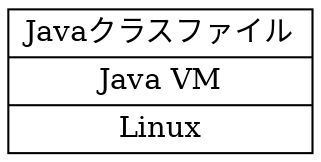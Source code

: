 digraph {
        rankdir=LR;
        node [shape=record];
        a [label="Javaクラスファイル|Java VM|Linux"];
        a
}

